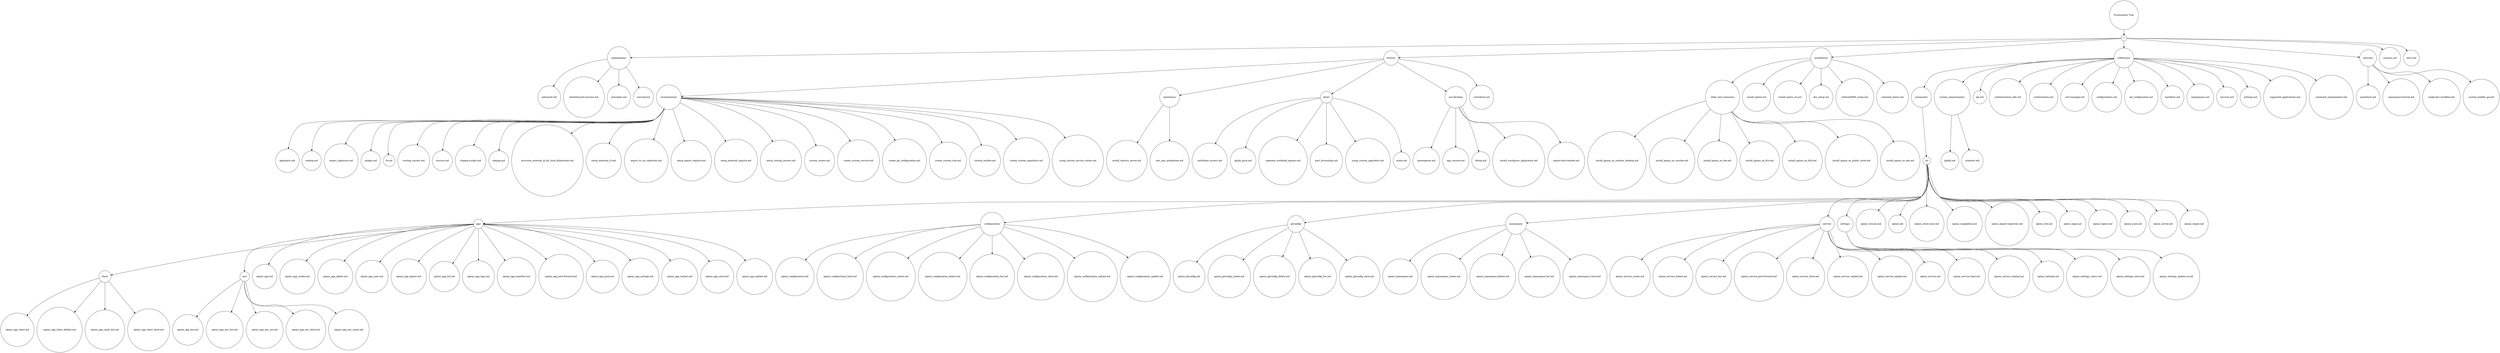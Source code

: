 digraph tree {
	"root" [label="Frontmatter Tree", shape=circle]
	"/" [label="/", shape=circle]
	"explanations/" [label="explanations/", shape=circle]
	"howtos/" [label="howtos/", shape=circle]
	"installation/" [label="installation/", shape=circle]
	"references/" [label="references/", shape=circle]
	"tutorials/" [label="tutorials/", shape=circle]
	"/versions.md" [label="versions.md", shape=circle]
	"/intro.md" [label="intro.md", shape=circle]
	"/explanations/advanced.md" [label="advanced.md", shape=circle]
	"/explanations/detailed-push-process.md" [label="detailed-push-process.md", shape=circle]
	"/explanations/principles.md" [label="principles.md", shape=circle]
	"/explanations/security.md" [label="security.md", shape=circle]
	"customization/" [label="customization/", shape=circle]
	"operations/" [label="operations/", shape=circle]
	"other/" [label="other/", shape=circle]
	"use-develop/" [label="use-develop/", shape=circle]
	"/howtos/contribute.md" [label="contribute.md", shape=circle]
	"other_inst_scenarios/" [label="other_inst_scenarios/", shape=circle]
	"/installation/install_epinio.md" [label="install_epinio.md", shape=circle]
	"/installation/install_epinio_cli.md" [label="install_epinio_cli.md", shape=circle]
	"/installation/dns_setup.md" [label="dns_setup.md", shape=circle]
	"/installation/wildcardDNS_setup.md" [label="wildcardDNS_setup.md", shape=circle]
	"/installation/uninstall_epinio.md" [label="uninstall_epinio.md", shape=circle]
	"commands/" [label="commands/", shape=circle]
	"system_requirements/" [label="system_requirements/", shape=circle]
	"/references/api.md" [label="api.md", shape=circle]
	"/references/authentication_oidc.md" [label="authentication_oidc.md", shape=circle]
	"/references/authorization.md" [label="authorization.md", shape=circle]
	"/references/cert-manager.md" [label="cert-manager.md", shape=circle]
	"/references/configurations.md" [label="configurations.md", shape=circle]
	"/references/git_configuration.md" [label="git_configuration.md", shape=circle]
	"/references/manifests.md" [label="manifests.md", shape=circle]
	"/references/namespaces.md" [label="namespaces.md", shape=circle]
	"/references/services.md" [label="services.md", shape=circle]
	"/references/settings.md" [label="settings.md", shape=circle]
	"/references/supported_applications.md" [label="supported_applications.md", shape=circle]
	"/references/command_requirements.md" [label="command_requirements.md", shape=circle]
	"/tutorials/quickstart.md" [label="quickstart.md", shape=circle]
	"/tutorials/namespace-tutorial.md" [label="namespace-tutorial.md", shape=circle]
	"/tutorials/single-dev-workflow.md" [label="single-dev-workflow.md", shape=circle]
	"/tutorials/custom_builder_go.md" [label="custom_builder_go.md", shape=circle]
	"/references/customization/appcharts.md" [label="appcharts.md", shape=circle]
	"/references/customization/catalog.md" [label="catalog.md", shape=circle]
	"/references/customization/export_registries.md" [label="export_registries.md", shape=circle]
	"/references/customization/images.md" [label="images.md", shape=circle]
	"/references/customization/lb.md" [label="lb.md", shape=circle]
	"/references/customization/routing_secrets.md" [label="routing_secrets.md", shape=circle]
	"/references/customization/sources.md" [label="sources.md", shape=circle]
	"/references/customization/staging-scripts.md" [label="staging-scripts.md", shape=circle]
	"/references/customization/staging.md" [label="staging.md", shape=circle]
	"/howtos/customization/provision_external_ip_for_local_kubernetes.md" [label="provision_external_ip_for_local_kubernetes.md", shape=circle]
	"/howtos/customization/setup_external_s3.md" [label="setup_external_s3.md", shape=circle]
	"/howtos/customization/export_to_oci_registries.md" [label="export_to_oci_registries.md", shape=circle]
	"/howtos/customization/setup_export_registry.md" [label="setup_export_registry.md", shape=circle]
	"/howtos/customization/setup_external_registry.md" [label="setup_external_registry.md", shape=circle]
	"/howtos/customization/setup_routing_secrets.md" [label="setup_routing_secrets.md", shape=circle]
	"/howtos/customization/custom_routes.md" [label="custom_routes.md", shape=circle]
	"/howtos/customization/create_custom_service.md" [label="create_custom_service.md", shape=circle]
	"/howtos/customization/create_git_configuration.md" [label="create_git_configuration.md", shape=circle]
	"/howtos/customization/create_custom_role.md" [label="create_custom_role.md", shape=circle]
	"/howtos/customization/custom_builder.md" [label="custom_builder.md", shape=circle]
	"/howtos/customization/create_custom_appcharts.md" [label="create_custom_appcharts.md", shape=circle]
	"/howtos/customization/using_custom_service_values.md" [label="using_custom_service_values.md", shape=circle]
	"/howtos/operations/install_metrics_server.md" [label="install_metrics_server.md", shape=circle]
	"/howtos/operations/aws_iam_integration.md" [label="aws_iam_integration.md", shape=circle]
	"/howtos/other/certificate_issuers.md" [label="certificate_issuers.md", shape=circle]
	"/howtos/other/gitjob_push.md" [label="gitjob_push.md", shape=circle]
	"/howtos/other/separate_workload_ingress.md" [label="separate_workload_ingress.md", shape=circle]
	"/howtos/other/port_forwarding.md" [label="port_forwarding.md", shape=circle]
	"/howtos/other/using_custom_appcharts.md" [label="using_custom_appcharts.md", shape=circle]
	"/howtos/other/minio.md" [label="minio.md", shape=circle]
	"/howtos/use-develop/namespaces.md" [label="namespaces.md", shape=circle]
	"/howtos/use-develop/app_recover.md" [label="app_recover.md", shape=circle]
	"/howtos/use-develop/debug.md" [label="debug.md", shape=circle]
	"/howtos/use-develop/install_wordpress_application.md" [label="install_wordpress_application.md", shape=circle]
	"/howtos/use-develop/export-and-transfer.md" [label="export-and-transfer.md", shape=circle]
	"/installation/other_inst_scenarios/install_epinio_on_rancher_desktop.md" [label="install_epinio_on_rancher_desktop.md", shape=circle]
	"/installation/other_inst_scenarios/install_epinio_on_rancher.md" [label="install_epinio_on_rancher.md", shape=circle]
	"/installation/other_inst_scenarios/install_epinio_on_rke.md" [label="install_epinio_on_rke.md", shape=circle]
	"/installation/other_inst_scenarios/install_epinio_on_k3s.md" [label="install_epinio_on_k3s.md", shape=circle]
	"/installation/other_inst_scenarios/install_epinio_on_k3d.md" [label="install_epinio_on_k3d.md", shape=circle]
	"/installation/other_inst_scenarios/install_epinio_on_public_cloud.md" [label="install_epinio_on_public_cloud.md", shape=circle]
	"/installation/other_inst_scenarios/install_epinio_on_eks.md" [label="install_epinio_on_eks.md", shape=circle]
	"cli/" [label="cli/", shape=circle]
	"/references/system_requirements/global.md" [label="global.md", shape=circle]
	"/references/system_requirements/windows.md" [label="windows.md", shape=circle]
	"app/" [label="app/", shape=circle]
	"configuration/" [label="configuration/", shape=circle]
	"gitconfig/" [label="gitconfig/", shape=circle]
	"namespace/" [label="namespace/", shape=circle]
	"service/" [label="service/", shape=circle]
	"settings/" [label="settings/", shape=circle]
	"/references/commands/cli/epinio_version.md" [label="epinio_version.md", shape=circle]
	"/references/commands/cli/epinio.md" [label="epinio.md", shape=circle]
	"/references/commands/cli/epinio_client-sync.md" [label="epinio_client-sync.md", shape=circle]
	"/references/commands/cli/epinio_completion.md" [label="epinio_completion.md", shape=circle]
	"/references/commands/cli/epinio_export-registries.md" [label="epinio_export-registries.md", shape=circle]
	"/references/commands/cli/epinio_info.md" [label="epinio_info.md", shape=circle]
	"/references/commands/cli/epinio_login.md" [label="epinio_login.md", shape=circle]
	"/references/commands/cli/epinio_logout.md" [label="epinio_logout.md", shape=circle]
	"/references/commands/cli/epinio_push.md" [label="epinio_push.md", shape=circle]
	"/references/commands/cli/epinio_server.md" [label="epinio_server.md", shape=circle]
	"/references/commands/cli/epinio_target.md" [label="epinio_target.md", shape=circle]
	"chart/" [label="chart/", shape=circle]
	"env/" [label="env/", shape=circle]
	"/references/commands/cli/app/epinio_app.md" [label="epinio_app.md", shape=circle]
	"/references/commands/cli/app/epinio_app_create.md" [label="epinio_app_create.md", shape=circle]
	"/references/commands/cli/app/epinio_app_delete.md" [label="epinio_app_delete.md", shape=circle]
	"/references/commands/cli/app/epinio_app_exec.md" [label="epinio_app_exec.md", shape=circle]
	"/references/commands/cli/app/epinio_app_export.md" [label="epinio_app_export.md", shape=circle]
	"/references/commands/cli/app/epinio_app_list.md" [label="epinio_app_list.md", shape=circle]
	"/references/commands/cli/app/epinio_app_logs.md" [label="epinio_app_logs.md", shape=circle]
	"/references/commands/cli/app/epinio_app_manifest.md" [label="epinio_app_manifest.md", shape=circle]
	"/references/commands/cli/app/epinio_app_port-forward.md" [label="epinio_app_port-forward.md", shape=circle]
	"/references/commands/cli/app/epinio_app_push.md" [label="epinio_app_push.md", shape=circle]
	"/references/commands/cli/app/epinio_app_restage.md" [label="epinio_app_restage.md", shape=circle]
	"/references/commands/cli/app/epinio_app_restart.md" [label="epinio_app_restart.md", shape=circle]
	"/references/commands/cli/app/epinio_app_show.md" [label="epinio_app_show.md", shape=circle]
	"/references/commands/cli/app/epinio_app_update.md" [label="epinio_app_update.md", shape=circle]
	"/references/commands/cli/configuration/epinio_configuration.md" [label="epinio_configuration.md", shape=circle]
	"/references/commands/cli/configuration/epinio_configuration_bind.md" [label="epinio_configuration_bind.md", shape=circle]
	"/references/commands/cli/configuration/epinio_configuration_create.md" [label="epinio_configuration_create.md", shape=circle]
	"/references/commands/cli/configuration/epinio_configuration_delete.md" [label="epinio_configuration_delete.md", shape=circle]
	"/references/commands/cli/configuration/epinio_configuration_list.md" [label="epinio_configuration_list.md", shape=circle]
	"/references/commands/cli/configuration/epinio_configuration_show.md" [label="epinio_configuration_show.md", shape=circle]
	"/references/commands/cli/configuration/epinio_configuration_unbind.md" [label="epinio_configuration_unbind.md", shape=circle]
	"/references/commands/cli/configuration/epinio_configuration_update.md" [label="epinio_configuration_update.md", shape=circle]
	"/references/commands/cli/gitconfig/epinio_gitconfig.md" [label="epinio_gitconfig.md", shape=circle]
	"/references/commands/cli/gitconfig/epinio_gitconfig_create.md" [label="epinio_gitconfig_create.md", shape=circle]
	"/references/commands/cli/gitconfig/epinio_gitconfig_delete.md" [label="epinio_gitconfig_delete.md", shape=circle]
	"/references/commands/cli/gitconfig/epinio_gitconfig_list.md" [label="epinio_gitconfig_list.md", shape=circle]
	"/references/commands/cli/gitconfig/epinio_gitconfig_show.md" [label="epinio_gitconfig_show.md", shape=circle]
	"/references/commands/cli/namespace/epinio_namespace.md" [label="epinio_namespace.md", shape=circle]
	"/references/commands/cli/namespace/epinio_namespace_create.md" [label="epinio_namespace_create.md", shape=circle]
	"/references/commands/cli/namespace/epinio_namespace_delete.md" [label="epinio_namespace_delete.md", shape=circle]
	"/references/commands/cli/namespace/epinio_namespace_list.md" [label="epinio_namespace_list.md", shape=circle]
	"/references/commands/cli/namespace/epinio_namespace_show.md" [label="epinio_namespace_show.md", shape=circle]
	"/references/commands/cli/service/epinio_service_create.md" [label="epinio_service_create.md", shape=circle]
	"/references/commands/cli/service/epinio_service_delete.md" [label="epinio_service_delete.md", shape=circle]
	"/references/commands/cli/service/epinio_service_list.md" [label="epinio_service_list.md", shape=circle]
	"/references/commands/cli/service/epinio_service_port-forward.md" [label="epinio_service_port-forward.md", shape=circle]
	"/references/commands/cli/service/epinio_service_show.md" [label="epinio_service_show.md", shape=circle]
	"/references/commands/cli/service/epinio_service_unbind.md" [label="epinio_service_unbind.md", shape=circle]
	"/references/commands/cli/service/epinio_service_update.md" [label="epinio_service_update.md", shape=circle]
	"/references/commands/cli/service/epinio_service.md" [label="epinio_service.md", shape=circle]
	"/references/commands/cli/service/epinio_service_bind.md" [label="epinio_service_bind.md", shape=circle]
	"/references/commands/cli/service/epinio_service_catalog.md" [label="epinio_service_catalog.md", shape=circle]
	"/references/commands/cli/settings/epinio_settings.md" [label="epinio_settings.md", shape=circle]
	"/references/commands/cli/settings/epinio_settings_colors.md" [label="epinio_settings_colors.md", shape=circle]
	"/references/commands/cli/settings/epinio_settings_show.md" [label="epinio_settings_show.md", shape=circle]
	"/references/commands/cli/settings/epinio_settings_update-ca.md" [label="epinio_settings_update-ca.md", shape=circle]
	"/references/commands/cli/app/chart/epinio_app_chart.md" [label="epinio_app_chart.md", shape=circle]
	"/references/commands/cli/app/chart/epinio_app_chart_default.md" [label="epinio_app_chart_default.md", shape=circle]
	"/references/commands/cli/app/chart/epinio_app_chart_list.md" [label="epinio_app_chart_list.md", shape=circle]
	"/references/commands/cli/app/chart/epinio_app_chart_show.md" [label="epinio_app_chart_show.md", shape=circle]
	"/references/commands/cli/app/env/epinio_app_env.md" [label="epinio_app_env.md", shape=circle]
	"/references/commands/cli/app/env/epinio_app_env_list.md" [label="epinio_app_env_list.md", shape=circle]
	"/references/commands/cli/app/env/epinio_app_env_set.md" [label="epinio_app_env_set.md", shape=circle]
	"/references/commands/cli/app/env/epinio_app_env_show.md" [label="epinio_app_env_show.md", shape=circle]
	"/references/commands/cli/app/env/epinio_app_env_unset.md" [label="epinio_app_env_unset.md", shape=circle]

	"root" -> "/"
	"/" -> "explanations/"
	"/" -> "howtos/"
	"/" -> "installation/"
	"/" -> "references/"
	"/" -> "tutorials/"
	"/" -> "/intro.md"
	"/" -> "/versions.md"
	"explanations/" -> "/explanations/advanced.md"
	"explanations/" -> "/explanations/detailed-push-process.md"
	"explanations/" -> "/explanations/principles.md"
	"explanations/" -> "/explanations/security.md"
	"howtos/" -> "customization/"
	"howtos/" -> "operations/"
	"howtos/" -> "other/"
	"howtos/" -> "use-develop/"
	"howtos/" -> "/howtos/contribute.md"
	"installation/" -> "other_inst_scenarios/"
	"installation/" -> "/installation/dns_setup.md"
	"installation/" -> "/installation/install_epinio.md"
	"installation/" -> "/installation/install_epinio_cli.md"
	"installation/" -> "/installation/uninstall_epinio.md"
	"installation/" -> "/installation/wildcardDNS_setup.md"
	"references/" -> "commands/"
	"references/" -> "system_requirements/"
	"references/" -> "/references/api.md"
	"references/" -> "/references/authentication_oidc.md"
	"references/" -> "/references/authorization.md"
	"references/" -> "/references/cert-manager.md"
	"references/" -> "/references/command_requirements.md"
	"references/" -> "/references/configurations.md"
	"references/" -> "/references/git_configuration.md"
	"references/" -> "/references/manifests.md"
	"references/" -> "/references/namespaces.md"
	"references/" -> "/references/services.md"
	"references/" -> "/references/settings.md"
	"references/" -> "/references/supported_applications.md"
	"tutorials/" -> "/tutorials/custom_builder_go.md"
	"tutorials/" -> "/tutorials/namespace-tutorial.md"
	"tutorials/" -> "/tutorials/quickstart.md"
	"tutorials/" -> "/tutorials/single-dev-workflow.md"
	"customization/" -> "/howtos/customization/create_custom_appcharts.md"
	"customization/" -> "/howtos/customization/create_custom_role.md"
	"customization/" -> "/howtos/customization/create_custom_service.md"
	"customization/" -> "/howtos/customization/create_git_configuration.md"
	"customization/" -> "/howtos/customization/custom_builder.md"
	"customization/" -> "/howtos/customization/custom_routes.md"
	"customization/" -> "/howtos/customization/export_to_oci_registries.md"
	"customization/" -> "/howtos/customization/provision_external_ip_for_local_kubernetes.md"
	"customization/" -> "/howtos/customization/setup_export_registry.md"
	"customization/" -> "/howtos/customization/setup_external_registry.md"
	"customization/" -> "/howtos/customization/setup_external_s3.md"
	"customization/" -> "/howtos/customization/setup_routing_secrets.md"
	"customization/" -> "/howtos/customization/using_custom_service_values.md"
	"customization/" -> "/references/customization/appcharts.md"
	"customization/" -> "/references/customization/catalog.md"
	"customization/" -> "/references/customization/export_registries.md"
	"customization/" -> "/references/customization/images.md"
	"customization/" -> "/references/customization/lb.md"
	"customization/" -> "/references/customization/routing_secrets.md"
	"customization/" -> "/references/customization/sources.md"
	"customization/" -> "/references/customization/staging-scripts.md"
	"customization/" -> "/references/customization/staging.md"
	"operations/" -> "/howtos/operations/aws_iam_integration.md"
	"operations/" -> "/howtos/operations/install_metrics_server.md"
	"other/" -> "/howtos/other/certificate_issuers.md"
	"other/" -> "/howtos/other/gitjob_push.md"
	"other/" -> "/howtos/other/minio.md"
	"other/" -> "/howtos/other/port_forwarding.md"
	"other/" -> "/howtos/other/separate_workload_ingress.md"
	"other/" -> "/howtos/other/using_custom_appcharts.md"
	"use-develop/" -> "/howtos/use-develop/app_recover.md"
	"use-develop/" -> "/howtos/use-develop/debug.md"
	"use-develop/" -> "/howtos/use-develop/export-and-transfer.md"
	"use-develop/" -> "/howtos/use-develop/install_wordpress_application.md"
	"use-develop/" -> "/howtos/use-develop/namespaces.md"
	"other_inst_scenarios/" -> "/installation/other_inst_scenarios/install_epinio_on_eks.md"
	"other_inst_scenarios/" -> "/installation/other_inst_scenarios/install_epinio_on_k3d.md"
	"other_inst_scenarios/" -> "/installation/other_inst_scenarios/install_epinio_on_k3s.md"
	"other_inst_scenarios/" -> "/installation/other_inst_scenarios/install_epinio_on_public_cloud.md"
	"other_inst_scenarios/" -> "/installation/other_inst_scenarios/install_epinio_on_rancher.md"
	"other_inst_scenarios/" -> "/installation/other_inst_scenarios/install_epinio_on_rancher_desktop.md"
	"other_inst_scenarios/" -> "/installation/other_inst_scenarios/install_epinio_on_rke.md"
	"commands/" -> "cli/"
	"system_requirements/" -> "/references/system_requirements/global.md"
	"system_requirements/" -> "/references/system_requirements/windows.md"
	"cli/" -> "app/"
	"cli/" -> "configuration/"
	"cli/" -> "gitconfig/"
	"cli/" -> "namespace/"
	"cli/" -> "service/"
	"cli/" -> "settings/"
	"cli/" -> "/references/commands/cli/epinio_version.md"
	"cli/" -> "/references/commands/cli/epinio.md"
	"cli/" -> "/references/commands/cli/epinio_client-sync.md"
	"cli/" -> "/references/commands/cli/epinio_completion.md"
	"cli/" -> "/references/commands/cli/epinio_export-registries.md"
	"cli/" -> "/references/commands/cli/epinio_info.md"
	"cli/" -> "/references/commands/cli/epinio_login.md"
	"cli/" -> "/references/commands/cli/epinio_logout.md"
	"cli/" -> "/references/commands/cli/epinio_push.md"
	"cli/" -> "/references/commands/cli/epinio_server.md"
	"cli/" -> "/references/commands/cli/epinio_target.md"
	"app/" -> "chart/"
	"app/" -> "env/"
	"app/" -> "/references/commands/cli/app/epinio_app.md"
	"app/" -> "/references/commands/cli/app/epinio_app_create.md"
	"app/" -> "/references/commands/cli/app/epinio_app_delete.md"
	"app/" -> "/references/commands/cli/app/epinio_app_exec.md"
	"app/" -> "/references/commands/cli/app/epinio_app_export.md"
	"app/" -> "/references/commands/cli/app/epinio_app_list.md"
	"app/" -> "/references/commands/cli/app/epinio_app_logs.md"
	"app/" -> "/references/commands/cli/app/epinio_app_manifest.md"
	"app/" -> "/references/commands/cli/app/epinio_app_port-forward.md"
	"app/" -> "/references/commands/cli/app/epinio_app_push.md"
	"app/" -> "/references/commands/cli/app/epinio_app_restage.md"
	"app/" -> "/references/commands/cli/app/epinio_app_restart.md"
	"app/" -> "/references/commands/cli/app/epinio_app_show.md"
	"app/" -> "/references/commands/cli/app/epinio_app_update.md"
	"configuration/" -> "/references/commands/cli/configuration/epinio_configuration.md"
	"configuration/" -> "/references/commands/cli/configuration/epinio_configuration_bind.md"
	"configuration/" -> "/references/commands/cli/configuration/epinio_configuration_create.md"
	"configuration/" -> "/references/commands/cli/configuration/epinio_configuration_delete.md"
	"configuration/" -> "/references/commands/cli/configuration/epinio_configuration_list.md"
	"configuration/" -> "/references/commands/cli/configuration/epinio_configuration_show.md"
	"configuration/" -> "/references/commands/cli/configuration/epinio_configuration_unbind.md"
	"configuration/" -> "/references/commands/cli/configuration/epinio_configuration_update.md"
	"gitconfig/" -> "/references/commands/cli/gitconfig/epinio_gitconfig.md"
	"gitconfig/" -> "/references/commands/cli/gitconfig/epinio_gitconfig_create.md"
	"gitconfig/" -> "/references/commands/cli/gitconfig/epinio_gitconfig_delete.md"
	"gitconfig/" -> "/references/commands/cli/gitconfig/epinio_gitconfig_list.md"
	"gitconfig/" -> "/references/commands/cli/gitconfig/epinio_gitconfig_show.md"
	"namespace/" -> "/references/commands/cli/namespace/epinio_namespace.md"
	"namespace/" -> "/references/commands/cli/namespace/epinio_namespace_create.md"
	"namespace/" -> "/references/commands/cli/namespace/epinio_namespace_delete.md"
	"namespace/" -> "/references/commands/cli/namespace/epinio_namespace_list.md"
	"namespace/" -> "/references/commands/cli/namespace/epinio_namespace_show.md"
	"service/" -> "/references/commands/cli/service/epinio_service_create.md"
	"service/" -> "/references/commands/cli/service/epinio_service_delete.md"
	"service/" -> "/references/commands/cli/service/epinio_service_list.md"
	"service/" -> "/references/commands/cli/service/epinio_service_port-forward.md"
	"service/" -> "/references/commands/cli/service/epinio_service_show.md"
	"service/" -> "/references/commands/cli/service/epinio_service_unbind.md"
	"service/" -> "/references/commands/cli/service/epinio_service_update.md"
	"service/" -> "/references/commands/cli/service/epinio_service.md"
	"service/" -> "/references/commands/cli/service/epinio_service_bind.md"
	"service/" -> "/references/commands/cli/service/epinio_service_catalog.md"
	"settings/" -> "/references/commands/cli/settings/epinio_settings.md"
	"settings/" -> "/references/commands/cli/settings/epinio_settings_colors.md"
	"settings/" -> "/references/commands/cli/settings/epinio_settings_show.md"
	"settings/" -> "/references/commands/cli/settings/epinio_settings_update-ca.md"
	"chart/" -> "/references/commands/cli/app/chart/epinio_app_chart.md"
	"chart/" -> "/references/commands/cli/app/chart/epinio_app_chart_default.md"
	"chart/" -> "/references/commands/cli/app/chart/epinio_app_chart_list.md"
	"chart/" -> "/references/commands/cli/app/chart/epinio_app_chart_show.md"
	"env/" -> "/references/commands/cli/app/env/epinio_app_env.md"
	"env/" -> "/references/commands/cli/app/env/epinio_app_env_list.md"
	"env/" -> "/references/commands/cli/app/env/epinio_app_env_set.md"
	"env/" -> "/references/commands/cli/app/env/epinio_app_env_show.md"
	"env/" -> "/references/commands/cli/app/env/epinio_app_env_unset.md"
}